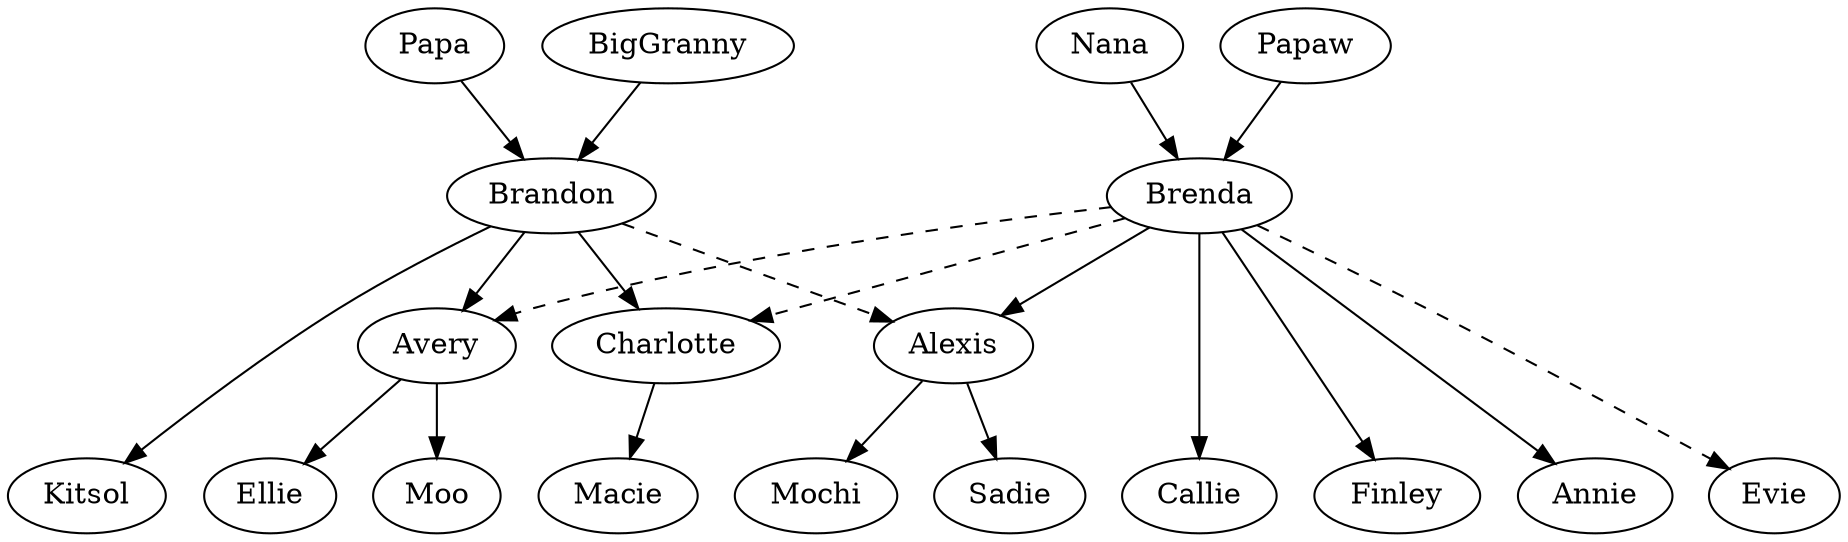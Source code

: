 digraph G {
    Nana -> Brenda
    Papaw -> Brenda
    Papa -> Brandon
    BigGranny -> Brandon
    Brandon -> Avery
    Brandon -> Charlotte
    Brandon -> Alexis [style=dashed]
    Avery -> Moo
    Avery -> Ellie
    Brenda -> Alexis
    Brenda -> Avery [style=dashed]
    Brenda -> Charlotte [style=dashed]
    Alexis -> Sadie
    Alexis -> Mochi
    Brenda -> Callie
    Brenda -> Finley
    Brenda -> Annie
    Brandon -> Kitsol
    Charlotte -> Macie
    Brenda -> Evie [style=dashed]
    {rank = same; Sadie; Mochi; Callie; Finley; Annie; Kitsol; Macie; Evie; Moo; Ellie; }
}
